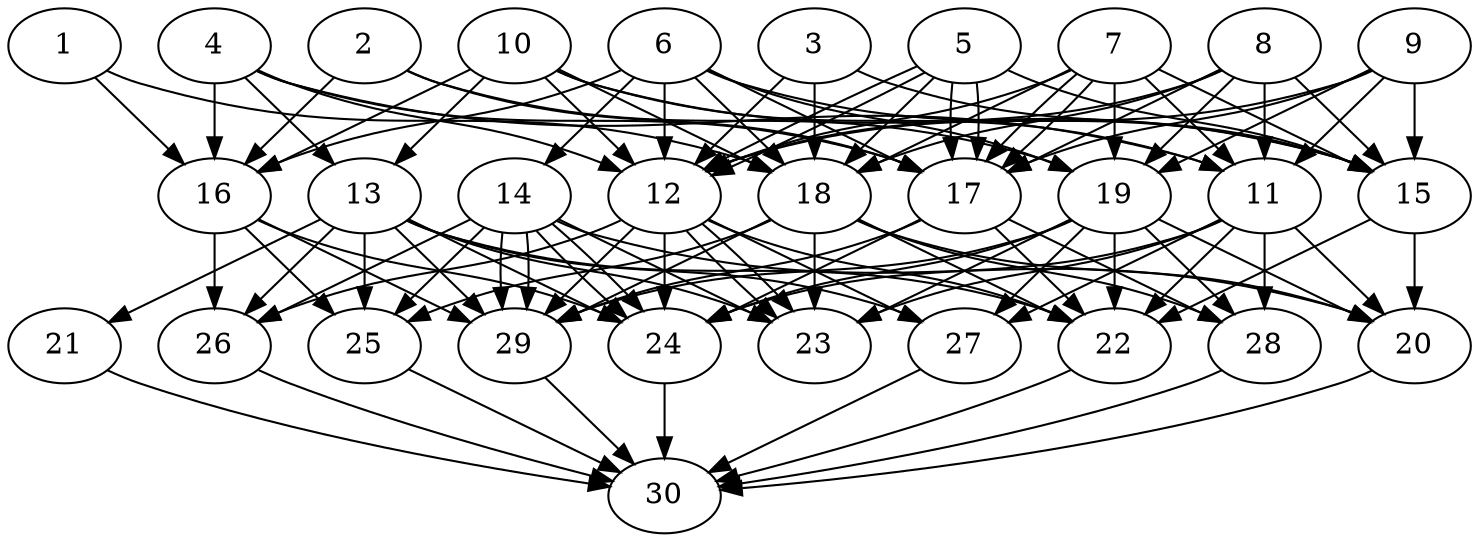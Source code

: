 // DAG automatically generated by daggen at Thu Oct  3 14:04:19 2019
// ./daggen --dot -n 30 --ccr 0.5 --fat 0.7 --regular 0.9 --density 0.9 --mindata 5242880 --maxdata 52428800 
digraph G {
  1 [size="47992832", alpha="0.09", expect_size="23996416"] 
  1 -> 16 [size ="23996416"]
  1 -> 18 [size ="23996416"]
  2 [size="50862080", alpha="0.05", expect_size="25431040"] 
  2 -> 16 [size ="25431040"]
  2 -> 17 [size ="25431040"]
  2 -> 19 [size ="25431040"]
  3 [size="15159296", alpha="0.13", expect_size="7579648"] 
  3 -> 12 [size ="7579648"]
  3 -> 15 [size ="7579648"]
  3 -> 18 [size ="7579648"]
  4 [size="61913088", alpha="0.17", expect_size="30956544"] 
  4 -> 11 [size ="30956544"]
  4 -> 12 [size ="30956544"]
  4 -> 13 [size ="30956544"]
  4 -> 16 [size ="30956544"]
  4 -> 17 [size ="30956544"]
  5 [size="60192768", alpha="0.12", expect_size="30096384"] 
  5 -> 12 [size ="30096384"]
  5 -> 12 [size ="30096384"]
  5 -> 15 [size ="30096384"]
  5 -> 17 [size ="30096384"]
  5 -> 17 [size ="30096384"]
  5 -> 18 [size ="30096384"]
  6 [size="36737024", alpha="0.14", expect_size="18368512"] 
  6 -> 12 [size ="18368512"]
  6 -> 14 [size ="18368512"]
  6 -> 15 [size ="18368512"]
  6 -> 16 [size ="18368512"]
  6 -> 17 [size ="18368512"]
  6 -> 18 [size ="18368512"]
  6 -> 19 [size ="18368512"]
  7 [size="80680960", alpha="0.06", expect_size="40340480"] 
  7 -> 11 [size ="40340480"]
  7 -> 12 [size ="40340480"]
  7 -> 15 [size ="40340480"]
  7 -> 17 [size ="40340480"]
  7 -> 17 [size ="40340480"]
  7 -> 18 [size ="40340480"]
  7 -> 19 [size ="40340480"]
  8 [size="27938816", alpha="0.08", expect_size="13969408"] 
  8 -> 11 [size ="13969408"]
  8 -> 12 [size ="13969408"]
  8 -> 15 [size ="13969408"]
  8 -> 17 [size ="13969408"]
  8 -> 18 [size ="13969408"]
  8 -> 19 [size ="13969408"]
  9 [size="16494592", alpha="0.05", expect_size="8247296"] 
  9 -> 11 [size ="8247296"]
  9 -> 12 [size ="8247296"]
  9 -> 15 [size ="8247296"]
  9 -> 17 [size ="8247296"]
  9 -> 19 [size ="8247296"]
  10 [size="93769728", alpha="0.18", expect_size="46884864"] 
  10 -> 11 [size ="46884864"]
  10 -> 12 [size ="46884864"]
  10 -> 13 [size ="46884864"]
  10 -> 15 [size ="46884864"]
  10 -> 16 [size ="46884864"]
  10 -> 18 [size ="46884864"]
  11 [size="98588672", alpha="0.05", expect_size="49294336"] 
  11 -> 20 [size ="49294336"]
  11 -> 22 [size ="49294336"]
  11 -> 23 [size ="49294336"]
  11 -> 24 [size ="49294336"]
  11 -> 27 [size ="49294336"]
  11 -> 28 [size ="49294336"]
  12 [size="44777472", alpha="0.08", expect_size="22388736"] 
  12 -> 22 [size ="22388736"]
  12 -> 23 [size ="22388736"]
  12 -> 23 [size ="22388736"]
  12 -> 24 [size ="22388736"]
  12 -> 26 [size ="22388736"]
  12 -> 27 [size ="22388736"]
  12 -> 29 [size ="22388736"]
  13 [size="69890048", alpha="0.01", expect_size="34945024"] 
  13 -> 21 [size ="34945024"]
  13 -> 22 [size ="34945024"]
  13 -> 23 [size ="34945024"]
  13 -> 24 [size ="34945024"]
  13 -> 25 [size ="34945024"]
  13 -> 26 [size ="34945024"]
  13 -> 27 [size ="34945024"]
  13 -> 29 [size ="34945024"]
  14 [size="34990080", alpha="0.05", expect_size="17495040"] 
  14 -> 20 [size ="17495040"]
  14 -> 23 [size ="17495040"]
  14 -> 24 [size ="17495040"]
  14 -> 24 [size ="17495040"]
  14 -> 25 [size ="17495040"]
  14 -> 26 [size ="17495040"]
  14 -> 29 [size ="17495040"]
  14 -> 29 [size ="17495040"]
  15 [size="19955712", alpha="0.15", expect_size="9977856"] 
  15 -> 20 [size ="9977856"]
  15 -> 22 [size ="9977856"]
  16 [size="76924928", alpha="0.20", expect_size="38462464"] 
  16 -> 24 [size ="38462464"]
  16 -> 25 [size ="38462464"]
  16 -> 26 [size ="38462464"]
  16 -> 29 [size ="38462464"]
  17 [size="47142912", alpha="0.03", expect_size="23571456"] 
  17 -> 22 [size ="23571456"]
  17 -> 24 [size ="23571456"]
  17 -> 28 [size ="23571456"]
  17 -> 29 [size ="23571456"]
  18 [size="74063872", alpha="0.10", expect_size="37031936"] 
  18 -> 20 [size ="37031936"]
  18 -> 22 [size ="37031936"]
  18 -> 23 [size ="37031936"]
  18 -> 25 [size ="37031936"]
  18 -> 28 [size ="37031936"]
  18 -> 29 [size ="37031936"]
  19 [size="17324032", alpha="0.18", expect_size="8662016"] 
  19 -> 20 [size ="8662016"]
  19 -> 22 [size ="8662016"]
  19 -> 23 [size ="8662016"]
  19 -> 24 [size ="8662016"]
  19 -> 27 [size ="8662016"]
  19 -> 28 [size ="8662016"]
  19 -> 29 [size ="8662016"]
  20 [size="43270144", alpha="0.12", expect_size="21635072"] 
  20 -> 30 [size ="21635072"]
  21 [size="31637504", alpha="0.14", expect_size="15818752"] 
  21 -> 30 [size ="15818752"]
  22 [size="56477696", alpha="0.04", expect_size="28238848"] 
  22 -> 30 [size ="28238848"]
  23 [size="92891136", alpha="0.16", expect_size="46445568"] 
  24 [size="96051200", alpha="0.18", expect_size="48025600"] 
  24 -> 30 [size ="48025600"]
  25 [size="23562240", alpha="0.11", expect_size="11781120"] 
  25 -> 30 [size ="11781120"]
  26 [size="93097984", alpha="0.10", expect_size="46548992"] 
  26 -> 30 [size ="46548992"]
  27 [size="92428288", alpha="0.04", expect_size="46214144"] 
  27 -> 30 [size ="46214144"]
  28 [size="14249984", alpha="0.01", expect_size="7124992"] 
  28 -> 30 [size ="7124992"]
  29 [size="62187520", alpha="0.19", expect_size="31093760"] 
  29 -> 30 [size ="31093760"]
  30 [size="50970624", alpha="0.15", expect_size="25485312"] 
}
